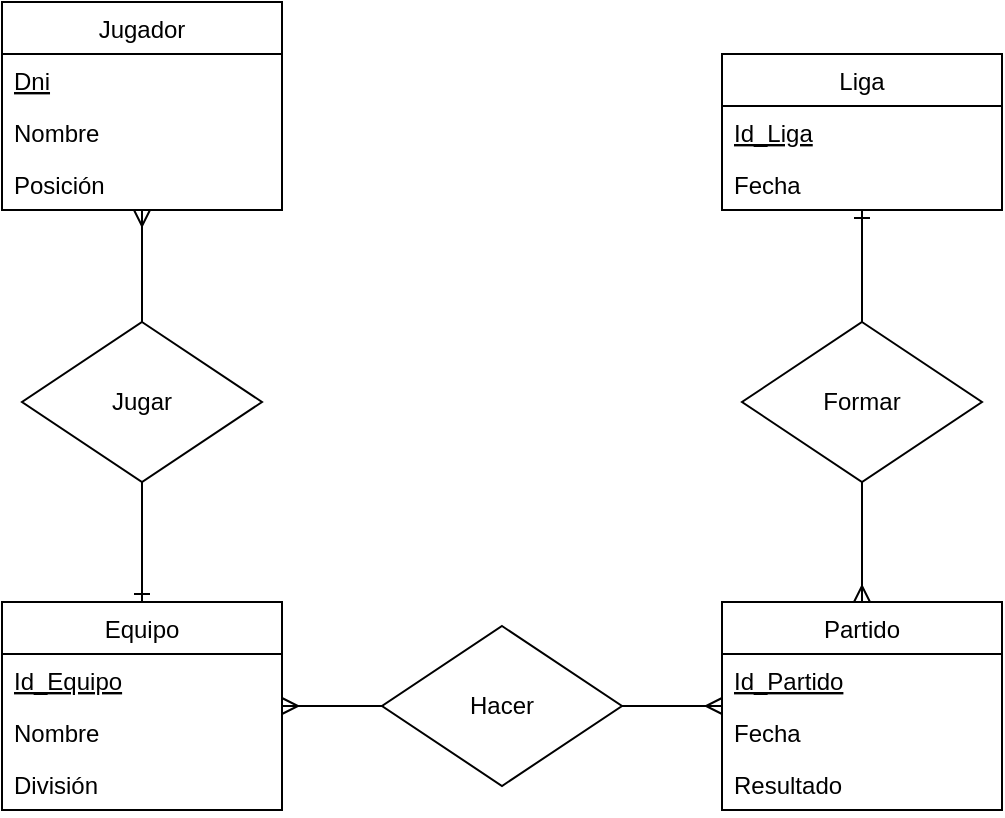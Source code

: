<mxfile version="20.4.0" type="github"><diagram id="96dEey0aHRZUl-oIgS9T" name="Página-1"><mxGraphModel dx="542" dy="752" grid="1" gridSize="10" guides="1" tooltips="1" connect="1" arrows="1" fold="1" page="1" pageScale="1" pageWidth="827" pageHeight="1169" math="0" shadow="0"><root><mxCell id="0"/><mxCell id="1" parent="0"/><mxCell id="JOLNy_UuNqV00tSoBXf2-18" style="edgeStyle=orthogonalEdgeStyle;rounded=0;orthogonalLoop=1;jettySize=auto;html=1;exitX=0.5;exitY=0;exitDx=0;exitDy=0;endArrow=ERmany;endFill=0;" edge="1" parent="1" source="JOLNy_UuNqV00tSoBXf2-1" target="JOLNy_UuNqV00tSoBXf2-2"><mxGeometry relative="1" as="geometry"/></mxCell><mxCell id="JOLNy_UuNqV00tSoBXf2-19" style="edgeStyle=orthogonalEdgeStyle;rounded=0;orthogonalLoop=1;jettySize=auto;html=1;exitX=0.5;exitY=1;exitDx=0;exitDy=0;endArrow=ERone;endFill=0;" edge="1" parent="1" source="JOLNy_UuNqV00tSoBXf2-1" target="JOLNy_UuNqV00tSoBXf2-6"><mxGeometry relative="1" as="geometry"/></mxCell><mxCell id="JOLNy_UuNqV00tSoBXf2-1" value="Jugar" style="rhombus;whiteSpace=wrap;html=1;" vertex="1" parent="1"><mxGeometry x="50" y="200" width="120" height="80" as="geometry"/></mxCell><mxCell id="JOLNy_UuNqV00tSoBXf2-2" value="Jugador" style="swimlane;fontStyle=0;childLayout=stackLayout;horizontal=1;startSize=26;fillColor=none;horizontalStack=0;resizeParent=1;resizeParentMax=0;resizeLast=0;collapsible=1;marginBottom=0;" vertex="1" parent="1"><mxGeometry x="40" y="40" width="140" height="104" as="geometry"/></mxCell><mxCell id="JOLNy_UuNqV00tSoBXf2-3" value="Dni" style="text;strokeColor=none;fillColor=none;align=left;verticalAlign=top;spacingLeft=4;spacingRight=4;overflow=hidden;rotatable=0;points=[[0,0.5],[1,0.5]];portConstraint=eastwest;fontStyle=4" vertex="1" parent="JOLNy_UuNqV00tSoBXf2-2"><mxGeometry y="26" width="140" height="26" as="geometry"/></mxCell><mxCell id="JOLNy_UuNqV00tSoBXf2-4" value="Nombre" style="text;strokeColor=none;fillColor=none;align=left;verticalAlign=top;spacingLeft=4;spacingRight=4;overflow=hidden;rotatable=0;points=[[0,0.5],[1,0.5]];portConstraint=eastwest;" vertex="1" parent="JOLNy_UuNqV00tSoBXf2-2"><mxGeometry y="52" width="140" height="26" as="geometry"/></mxCell><mxCell id="JOLNy_UuNqV00tSoBXf2-5" value="Posición" style="text;strokeColor=none;fillColor=none;align=left;verticalAlign=top;spacingLeft=4;spacingRight=4;overflow=hidden;rotatable=0;points=[[0,0.5],[1,0.5]];portConstraint=eastwest;" vertex="1" parent="JOLNy_UuNqV00tSoBXf2-2"><mxGeometry y="78" width="140" height="26" as="geometry"/></mxCell><mxCell id="JOLNy_UuNqV00tSoBXf2-6" value="Equipo" style="swimlane;fontStyle=0;childLayout=stackLayout;horizontal=1;startSize=26;fillColor=none;horizontalStack=0;resizeParent=1;resizeParentMax=0;resizeLast=0;collapsible=1;marginBottom=0;" vertex="1" parent="1"><mxGeometry x="40" y="340" width="140" height="104" as="geometry"/></mxCell><mxCell id="JOLNy_UuNqV00tSoBXf2-7" value="Id_Equipo" style="text;strokeColor=none;fillColor=none;align=left;verticalAlign=top;spacingLeft=4;spacingRight=4;overflow=hidden;rotatable=0;points=[[0,0.5],[1,0.5]];portConstraint=eastwest;fontStyle=4" vertex="1" parent="JOLNy_UuNqV00tSoBXf2-6"><mxGeometry y="26" width="140" height="26" as="geometry"/></mxCell><mxCell id="JOLNy_UuNqV00tSoBXf2-8" value="Nombre" style="text;strokeColor=none;fillColor=none;align=left;verticalAlign=top;spacingLeft=4;spacingRight=4;overflow=hidden;rotatable=0;points=[[0,0.5],[1,0.5]];portConstraint=eastwest;" vertex="1" parent="JOLNy_UuNqV00tSoBXf2-6"><mxGeometry y="52" width="140" height="26" as="geometry"/></mxCell><mxCell id="JOLNy_UuNqV00tSoBXf2-9" value="División" style="text;strokeColor=none;fillColor=none;align=left;verticalAlign=top;spacingLeft=4;spacingRight=4;overflow=hidden;rotatable=0;points=[[0,0.5],[1,0.5]];portConstraint=eastwest;" vertex="1" parent="JOLNy_UuNqV00tSoBXf2-6"><mxGeometry y="78" width="140" height="26" as="geometry"/></mxCell><mxCell id="JOLNy_UuNqV00tSoBXf2-10" value="Partido" style="swimlane;fontStyle=0;childLayout=stackLayout;horizontal=1;startSize=26;fillColor=none;horizontalStack=0;resizeParent=1;resizeParentMax=0;resizeLast=0;collapsible=1;marginBottom=0;" vertex="1" parent="1"><mxGeometry x="400" y="340" width="140" height="104" as="geometry"/></mxCell><mxCell id="JOLNy_UuNqV00tSoBXf2-11" value="Id_Partido" style="text;strokeColor=none;fillColor=none;align=left;verticalAlign=top;spacingLeft=4;spacingRight=4;overflow=hidden;rotatable=0;points=[[0,0.5],[1,0.5]];portConstraint=eastwest;fontStyle=4" vertex="1" parent="JOLNy_UuNqV00tSoBXf2-10"><mxGeometry y="26" width="140" height="26" as="geometry"/></mxCell><mxCell id="JOLNy_UuNqV00tSoBXf2-12" value="Fecha" style="text;strokeColor=none;fillColor=none;align=left;verticalAlign=top;spacingLeft=4;spacingRight=4;overflow=hidden;rotatable=0;points=[[0,0.5],[1,0.5]];portConstraint=eastwest;" vertex="1" parent="JOLNy_UuNqV00tSoBXf2-10"><mxGeometry y="52" width="140" height="26" as="geometry"/></mxCell><mxCell id="JOLNy_UuNqV00tSoBXf2-13" value="Resultado" style="text;strokeColor=none;fillColor=none;align=left;verticalAlign=top;spacingLeft=4;spacingRight=4;overflow=hidden;rotatable=0;points=[[0,0.5],[1,0.5]];portConstraint=eastwest;" vertex="1" parent="JOLNy_UuNqV00tSoBXf2-10"><mxGeometry y="78" width="140" height="26" as="geometry"/></mxCell><mxCell id="JOLNy_UuNqV00tSoBXf2-14" value="Liga" style="swimlane;fontStyle=0;childLayout=stackLayout;horizontal=1;startSize=26;fillColor=none;horizontalStack=0;resizeParent=1;resizeParentMax=0;resizeLast=0;collapsible=1;marginBottom=0;" vertex="1" parent="1"><mxGeometry x="400" y="66" width="140" height="78" as="geometry"/></mxCell><mxCell id="JOLNy_UuNqV00tSoBXf2-15" value="Id_Liga" style="text;strokeColor=none;fillColor=none;align=left;verticalAlign=top;spacingLeft=4;spacingRight=4;overflow=hidden;rotatable=0;points=[[0,0.5],[1,0.5]];portConstraint=eastwest;fontStyle=4" vertex="1" parent="JOLNy_UuNqV00tSoBXf2-14"><mxGeometry y="26" width="140" height="26" as="geometry"/></mxCell><mxCell id="JOLNy_UuNqV00tSoBXf2-16" value="Fecha" style="text;strokeColor=none;fillColor=none;align=left;verticalAlign=top;spacingLeft=4;spacingRight=4;overflow=hidden;rotatable=0;points=[[0,0.5],[1,0.5]];portConstraint=eastwest;" vertex="1" parent="JOLNy_UuNqV00tSoBXf2-14"><mxGeometry y="52" width="140" height="26" as="geometry"/></mxCell><mxCell id="JOLNy_UuNqV00tSoBXf2-22" style="edgeStyle=orthogonalEdgeStyle;rounded=0;orthogonalLoop=1;jettySize=auto;html=1;exitX=0;exitY=0.5;exitDx=0;exitDy=0;endArrow=ERmany;endFill=0;" edge="1" parent="1" source="JOLNy_UuNqV00tSoBXf2-20" target="JOLNy_UuNqV00tSoBXf2-6"><mxGeometry relative="1" as="geometry"/></mxCell><mxCell id="JOLNy_UuNqV00tSoBXf2-23" style="edgeStyle=orthogonalEdgeStyle;rounded=0;orthogonalLoop=1;jettySize=auto;html=1;exitX=1;exitY=0.5;exitDx=0;exitDy=0;endArrow=ERmany;endFill=0;" edge="1" parent="1" source="JOLNy_UuNqV00tSoBXf2-20" target="JOLNy_UuNqV00tSoBXf2-10"><mxGeometry relative="1" as="geometry"/></mxCell><mxCell id="JOLNy_UuNqV00tSoBXf2-20" value="Hacer" style="rhombus;whiteSpace=wrap;html=1;" vertex="1" parent="1"><mxGeometry x="230" y="352" width="120" height="80" as="geometry"/></mxCell><mxCell id="JOLNy_UuNqV00tSoBXf2-24" style="edgeStyle=orthogonalEdgeStyle;rounded=0;orthogonalLoop=1;jettySize=auto;html=1;exitX=0.5;exitY=1;exitDx=0;exitDy=0;endArrow=ERmany;endFill=0;" edge="1" parent="1" source="JOLNy_UuNqV00tSoBXf2-21" target="JOLNy_UuNqV00tSoBXf2-10"><mxGeometry relative="1" as="geometry"/></mxCell><mxCell id="JOLNy_UuNqV00tSoBXf2-25" style="edgeStyle=orthogonalEdgeStyle;rounded=0;orthogonalLoop=1;jettySize=auto;html=1;exitX=0.5;exitY=0;exitDx=0;exitDy=0;endArrow=ERone;endFill=0;" edge="1" parent="1" source="JOLNy_UuNqV00tSoBXf2-21" target="JOLNy_UuNqV00tSoBXf2-14"><mxGeometry relative="1" as="geometry"/></mxCell><mxCell id="JOLNy_UuNqV00tSoBXf2-21" value="Formar" style="rhombus;whiteSpace=wrap;html=1;" vertex="1" parent="1"><mxGeometry x="410" y="200" width="120" height="80" as="geometry"/></mxCell></root></mxGraphModel></diagram></mxfile>